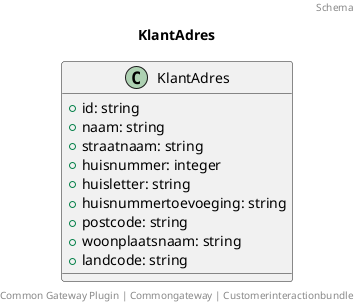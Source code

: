@startuml
title: KlantAdres
footer: Common Gateway Plugin | Commongateway | Customerinteractionbundle 
header: Schema

class KlantAdres {
  + id: string
  + naam: string
  + straatnaam: string
  + huisnummer: integer
  + huisletter: string
  + huisnummertoevoeging: string
  + postcode: string
  + woonplaatsnaam: string
  + landcode: string
}
@enduml
